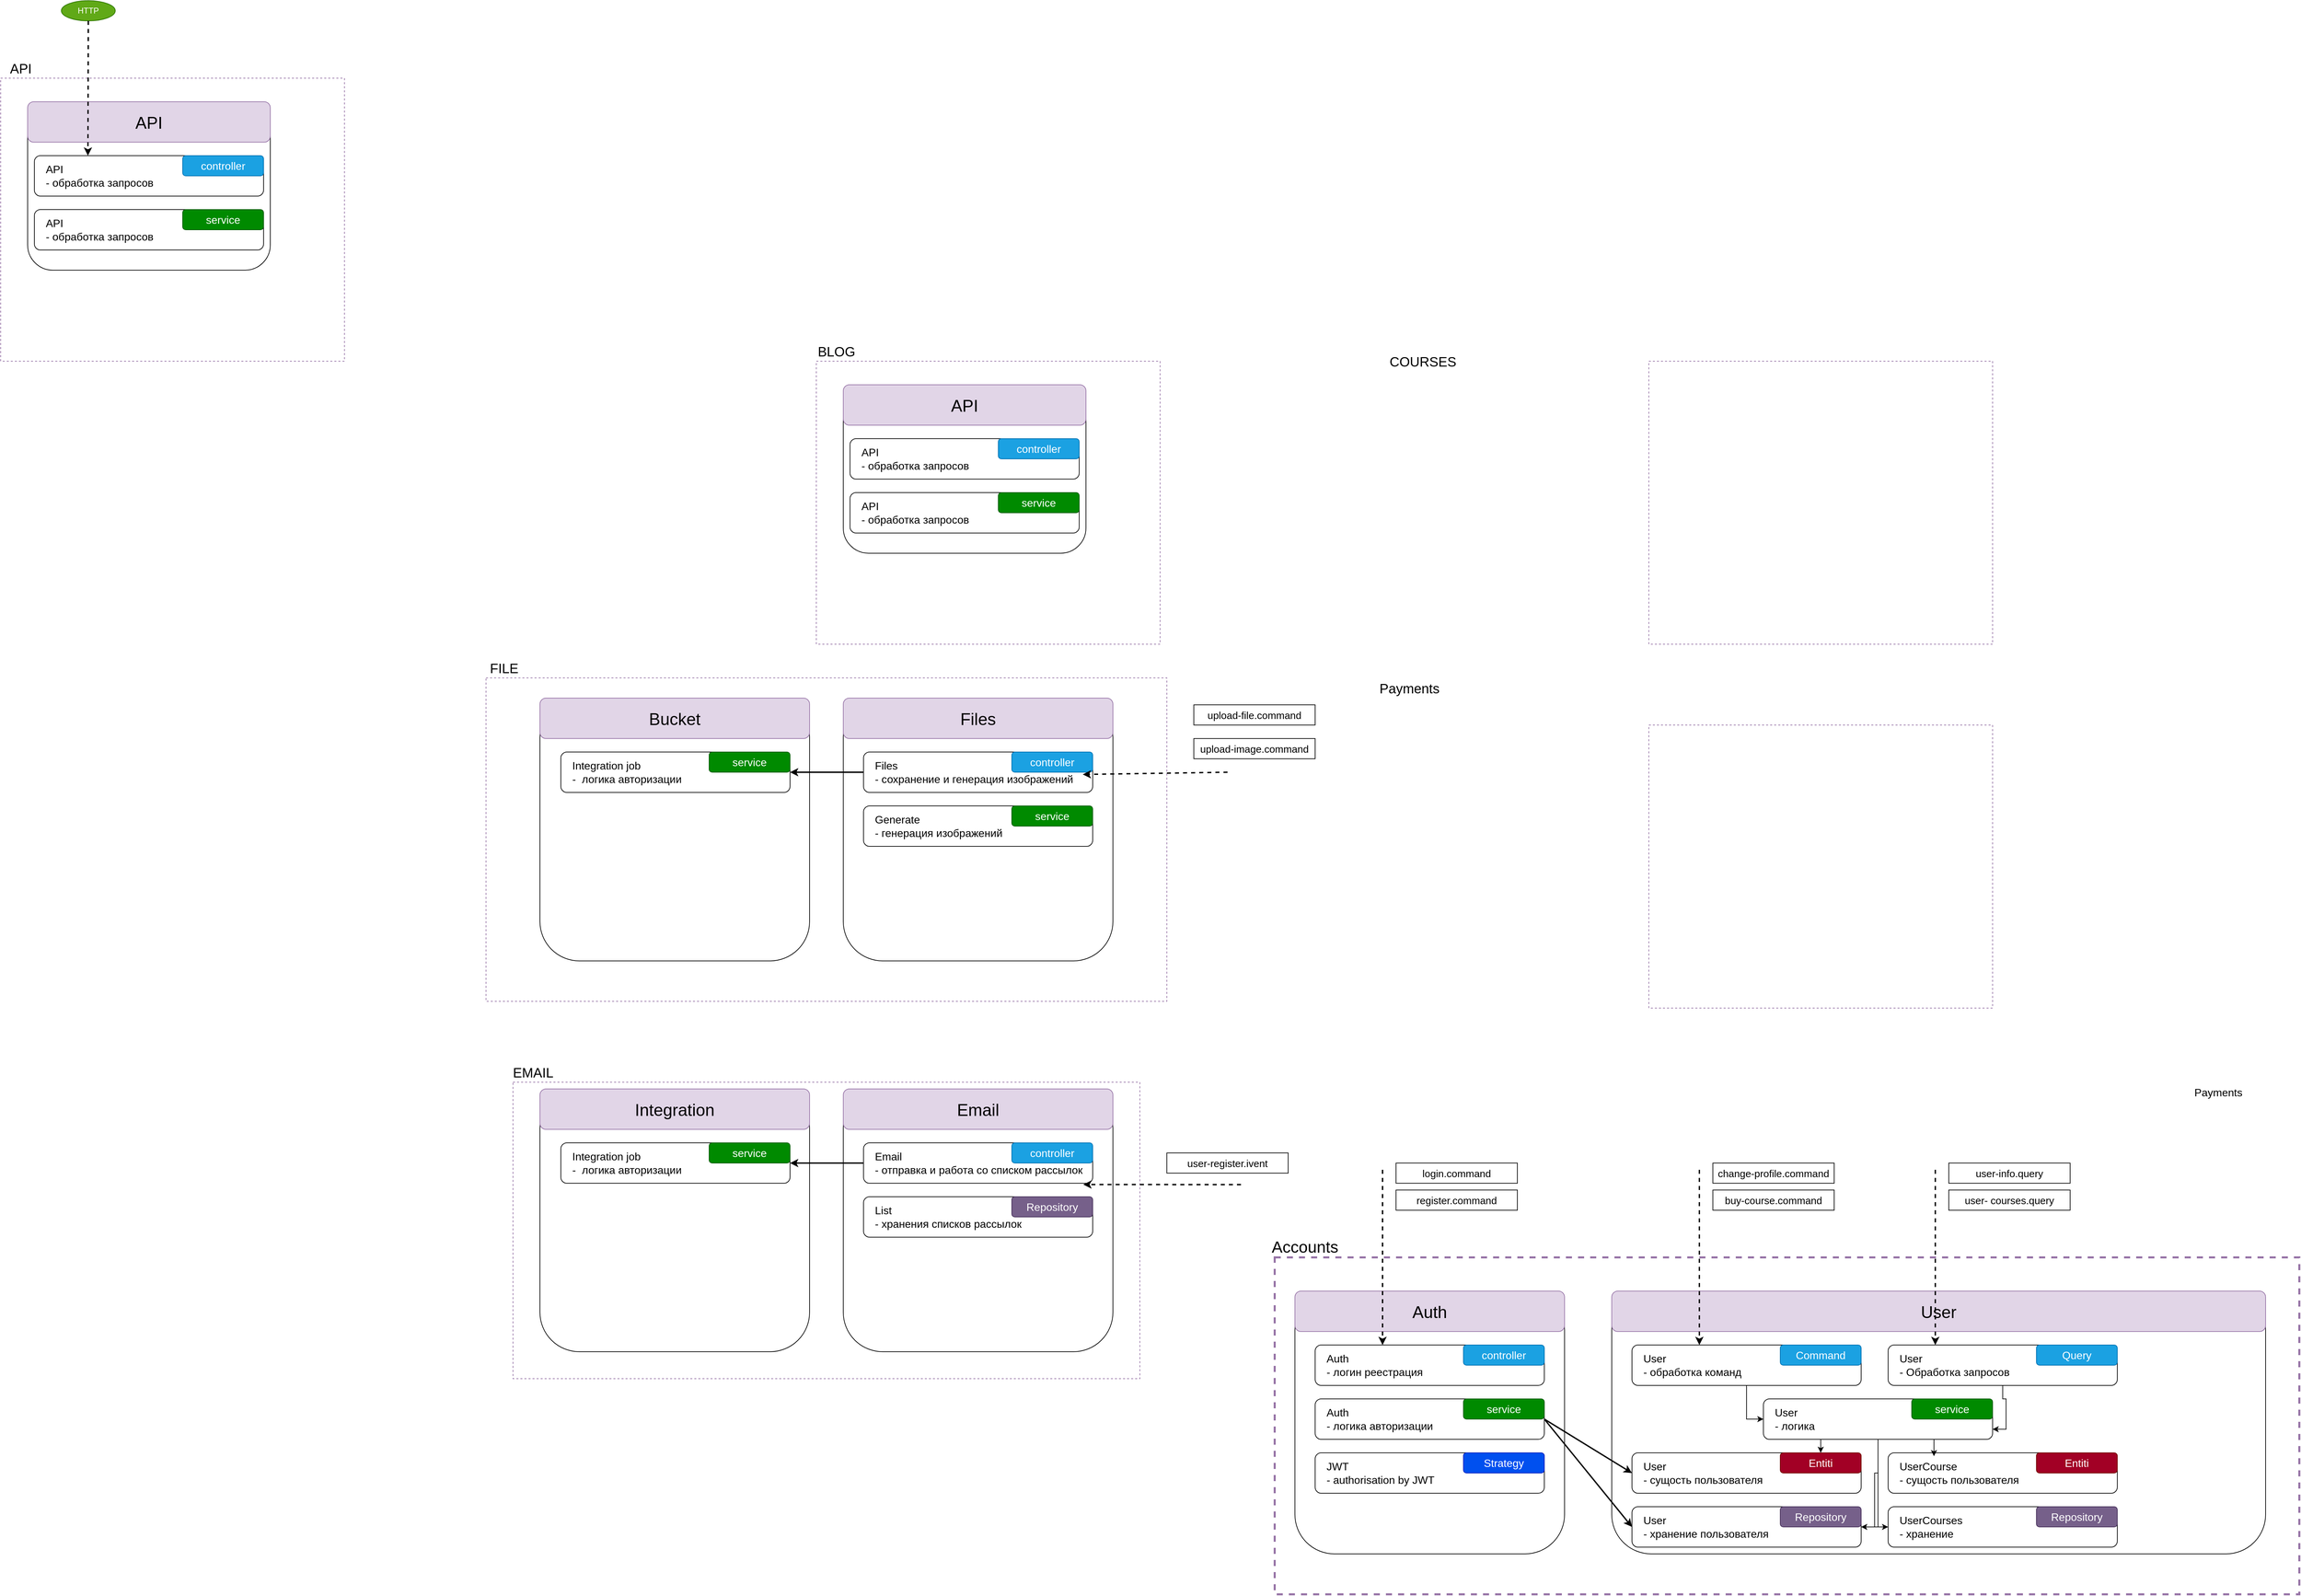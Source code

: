 <mxfile version="24.7.6">
  <diagram name="Страница — 1" id="FXz6Qzg8k4MSJghazMvo">
    <mxGraphModel dx="1529" dy="2035" grid="1" gridSize="10" guides="1" tooltips="1" connect="1" arrows="1" fold="1" page="1" pageScale="1" pageWidth="827" pageHeight="1169" math="0" shadow="0">
      <root>
        <mxCell id="0" />
        <mxCell id="1" parent="0" />
        <mxCell id="1Hry3ucUljuugz8p2C6j-1" value="" style="rounded=1;whiteSpace=wrap;html=1;" parent="1" vertex="1">
          <mxGeometry x="150" y="35" width="360" height="250" as="geometry" />
        </mxCell>
        <mxCell id="1Hry3ucUljuugz8p2C6j-2" value="&lt;font style=&quot;font-size: 25px;&quot;&gt;API&lt;/font&gt;" style="rounded=1;whiteSpace=wrap;html=1;fillColor=#e1d5e7;strokeColor=#9673a6;" parent="1" vertex="1">
          <mxGeometry x="150" y="35" width="360" height="60" as="geometry" />
        </mxCell>
        <mxCell id="1Hry3ucUljuugz8p2C6j-3" value="&lt;font style=&quot;font-size: 16px;&quot;&gt;API&lt;br&gt;- обработка запросов&lt;/font&gt;" style="rounded=1;whiteSpace=wrap;html=1;align=left;spacingLeft=15;" parent="1" vertex="1">
          <mxGeometry x="160" y="115" width="340" height="60" as="geometry" />
        </mxCell>
        <mxCell id="1Hry3ucUljuugz8p2C6j-4" value="&lt;font style=&quot;font-size: 16px;&quot;&gt;API&lt;br&gt;- обработка запросов&lt;/font&gt;" style="rounded=1;whiteSpace=wrap;html=1;align=left;perimeterSpacing=0;spacingLeft=15;" parent="1" vertex="1">
          <mxGeometry x="160" y="195" width="340" height="60" as="geometry" />
        </mxCell>
        <mxCell id="1Hry3ucUljuugz8p2C6j-5" value="&lt;font style=&quot;font-size: 16px;&quot;&gt;controller&lt;/font&gt;" style="rounded=1;whiteSpace=wrap;html=1;fillColor=#1ba1e2;strokeColor=#006EAF;fontColor=#ffffff;" parent="1" vertex="1">
          <mxGeometry x="380" y="115" width="120" height="30" as="geometry" />
        </mxCell>
        <mxCell id="1Hry3ucUljuugz8p2C6j-7" value="&lt;font style=&quot;font-size: 16px;&quot;&gt;service&lt;/font&gt;" style="rounded=1;whiteSpace=wrap;html=1;fillColor=#008a00;strokeColor=#005700;fontColor=#ffffff;" parent="1" vertex="1">
          <mxGeometry x="380" y="195" width="120" height="30" as="geometry" />
        </mxCell>
        <mxCell id="1Hry3ucUljuugz8p2C6j-8" style="edgeStyle=orthogonalEdgeStyle;rounded=0;orthogonalLoop=1;jettySize=auto;html=1;exitX=0.5;exitY=1;exitDx=0;exitDy=0;" parent="1" source="1Hry3ucUljuugz8p2C6j-1" target="1Hry3ucUljuugz8p2C6j-1" edge="1">
          <mxGeometry relative="1" as="geometry" />
        </mxCell>
        <mxCell id="1Hry3ucUljuugz8p2C6j-9" value="HTTP" style="ellipse;whiteSpace=wrap;html=1;fillColor=#60a917;fontColor=#ffffff;strokeColor=#2D7600;" parent="1" vertex="1">
          <mxGeometry x="200" y="-115" width="80" height="30" as="geometry" />
        </mxCell>
        <mxCell id="1Hry3ucUljuugz8p2C6j-15" value="" style="rounded=0;whiteSpace=wrap;html=1;fillColor=none;strokeColor=#9673a6;dashed=1;glass=0;" parent="1" vertex="1">
          <mxGeometry x="110" width="510" height="420" as="geometry" />
        </mxCell>
        <mxCell id="1Hry3ucUljuugz8p2C6j-16" value="&lt;font style=&quot;font-size: 20px;&quot;&gt;API&lt;/font&gt;" style="text;html=1;align=center;verticalAlign=middle;whiteSpace=wrap;rounded=0;" parent="1" vertex="1">
          <mxGeometry x="110" y="-30" width="60" height="30" as="geometry" />
        </mxCell>
        <mxCell id="1Hry3ucUljuugz8p2C6j-19" value="" style="endArrow=classic;html=1;rounded=0;exitX=0.5;exitY=1;exitDx=0;exitDy=0;strokeWidth=2;dashed=1;" parent="1" source="1Hry3ucUljuugz8p2C6j-9" edge="1">
          <mxGeometry width="50" height="50" relative="1" as="geometry">
            <mxPoint x="239.41" y="-65" as="sourcePoint" />
            <mxPoint x="239.41" y="115" as="targetPoint" />
          </mxGeometry>
        </mxCell>
        <mxCell id="1Hry3ucUljuugz8p2C6j-20" value="" style="rounded=1;whiteSpace=wrap;html=1;" parent="1" vertex="1">
          <mxGeometry x="1360" y="455" width="360" height="250" as="geometry" />
        </mxCell>
        <mxCell id="1Hry3ucUljuugz8p2C6j-21" value="&lt;font style=&quot;font-size: 25px;&quot;&gt;API&lt;/font&gt;" style="rounded=1;whiteSpace=wrap;html=1;fillColor=#e1d5e7;strokeColor=#9673a6;" parent="1" vertex="1">
          <mxGeometry x="1360" y="455" width="360" height="60" as="geometry" />
        </mxCell>
        <mxCell id="1Hry3ucUljuugz8p2C6j-22" value="&lt;font style=&quot;font-size: 16px;&quot;&gt;API&lt;br&gt;- обработка запросов&lt;/font&gt;" style="rounded=1;whiteSpace=wrap;html=1;align=left;spacingLeft=15;" parent="1" vertex="1">
          <mxGeometry x="1370" y="535" width="340" height="60" as="geometry" />
        </mxCell>
        <mxCell id="1Hry3ucUljuugz8p2C6j-23" value="&lt;font style=&quot;font-size: 16px;&quot;&gt;API&lt;br&gt;- обработка запросов&lt;/font&gt;" style="rounded=1;whiteSpace=wrap;html=1;align=left;perimeterSpacing=0;spacingLeft=15;" parent="1" vertex="1">
          <mxGeometry x="1370" y="615" width="340" height="60" as="geometry" />
        </mxCell>
        <mxCell id="1Hry3ucUljuugz8p2C6j-24" value="&lt;font style=&quot;font-size: 16px;&quot;&gt;controller&lt;/font&gt;" style="rounded=1;whiteSpace=wrap;html=1;fillColor=#1ba1e2;strokeColor=#006EAF;fontColor=#ffffff;" parent="1" vertex="1">
          <mxGeometry x="1590" y="535" width="120" height="30" as="geometry" />
        </mxCell>
        <mxCell id="1Hry3ucUljuugz8p2C6j-25" value="&lt;font style=&quot;font-size: 16px;&quot;&gt;service&lt;/font&gt;" style="rounded=1;whiteSpace=wrap;html=1;fillColor=#008a00;strokeColor=#005700;fontColor=#ffffff;" parent="1" vertex="1">
          <mxGeometry x="1590" y="615" width="120" height="30" as="geometry" />
        </mxCell>
        <mxCell id="1Hry3ucUljuugz8p2C6j-26" style="edgeStyle=orthogonalEdgeStyle;rounded=0;orthogonalLoop=1;jettySize=auto;html=1;exitX=0.5;exitY=1;exitDx=0;exitDy=0;" parent="1" source="1Hry3ucUljuugz8p2C6j-20" target="1Hry3ucUljuugz8p2C6j-20" edge="1">
          <mxGeometry relative="1" as="geometry" />
        </mxCell>
        <mxCell id="1Hry3ucUljuugz8p2C6j-27" value="" style="rounded=0;whiteSpace=wrap;html=1;fillColor=none;strokeColor=#9673a6;dashed=1;glass=0;" parent="1" vertex="1">
          <mxGeometry x="1320" y="420" width="510" height="420" as="geometry" />
        </mxCell>
        <mxCell id="1Hry3ucUljuugz8p2C6j-28" value="&lt;font style=&quot;font-size: 20px;&quot;&gt;BLOG&lt;/font&gt;" style="text;html=1;align=center;verticalAlign=middle;whiteSpace=wrap;rounded=0;" parent="1" vertex="1">
          <mxGeometry x="1320" y="390" width="60" height="30" as="geometry" />
        </mxCell>
        <mxCell id="1Hry3ucUljuugz8p2C6j-29" value="" style="rounded=0;whiteSpace=wrap;html=1;fillColor=none;strokeColor=#9673a6;dashed=1;glass=0;" parent="1" vertex="1">
          <mxGeometry x="870" y="1490" width="930" height="440" as="geometry" />
        </mxCell>
        <mxCell id="1Hry3ucUljuugz8p2C6j-30" value="&lt;span style=&quot;font-size: 20px;&quot;&gt;EMAIL&lt;/span&gt;" style="text;html=1;align=center;verticalAlign=middle;whiteSpace=wrap;rounded=0;" parent="1" vertex="1">
          <mxGeometry x="870" y="1460" width="60" height="30" as="geometry" />
        </mxCell>
        <mxCell id="1Hry3ucUljuugz8p2C6j-31" value="" style="rounded=0;whiteSpace=wrap;html=1;fillColor=none;strokeColor=#9673a6;dashed=1;glass=0;" parent="1" vertex="1">
          <mxGeometry x="830" y="890" width="1010" height="480" as="geometry" />
        </mxCell>
        <mxCell id="1Hry3ucUljuugz8p2C6j-32" value="&lt;font style=&quot;font-size: 20px;&quot;&gt;FILE&lt;/font&gt;" style="text;html=1;align=center;verticalAlign=middle;whiteSpace=wrap;rounded=0;" parent="1" vertex="1">
          <mxGeometry x="827" y="860" width="60" height="30" as="geometry" />
        </mxCell>
        <mxCell id="1Hry3ucUljuugz8p2C6j-33" value="" style="rounded=0;whiteSpace=wrap;html=1;fillColor=none;strokeColor=#9673a6;dashed=1;glass=0;" parent="1" vertex="1">
          <mxGeometry x="2555" y="420" width="510" height="420" as="geometry" />
        </mxCell>
        <mxCell id="1Hry3ucUljuugz8p2C6j-34" value="&lt;font style=&quot;font-size: 20px;&quot;&gt;COURSES&lt;/font&gt;" style="text;html=1;align=center;verticalAlign=middle;whiteSpace=wrap;rounded=0;" parent="1" vertex="1">
          <mxGeometry x="2190" y="405" width="60" height="30" as="geometry" />
        </mxCell>
        <mxCell id="1Hry3ucUljuugz8p2C6j-35" value="" style="rounded=0;whiteSpace=wrap;html=1;fillColor=none;strokeColor=#9673a6;dashed=1;glass=0;" parent="1" vertex="1">
          <mxGeometry x="2555" y="960" width="510" height="420" as="geometry" />
        </mxCell>
        <mxCell id="1Hry3ucUljuugz8p2C6j-36" value="&lt;font style=&quot;font-size: 20px;&quot;&gt;Payments&lt;/font&gt;" style="text;html=1;align=center;verticalAlign=middle;whiteSpace=wrap;rounded=0;" parent="1" vertex="1">
          <mxGeometry x="2170" y="890" width="60" height="30" as="geometry" />
        </mxCell>
        <mxCell id="1Hry3ucUljuugz8p2C6j-37" value="" style="rounded=0;whiteSpace=wrap;html=1;fillColor=none;strokeColor=#9673a6;dashed=1;glass=0;strokeWidth=3;" parent="1" vertex="1">
          <mxGeometry x="2000" y="1750" width="1520" height="500" as="geometry" />
        </mxCell>
        <mxCell id="1Hry3ucUljuugz8p2C6j-38" value="&lt;font style=&quot;font-size: 24px;&quot;&gt;Accounts&lt;/font&gt;" style="text;html=1;align=center;verticalAlign=middle;whiteSpace=wrap;rounded=0;" parent="1" vertex="1">
          <mxGeometry x="2015" y="1720" width="60" height="30" as="geometry" />
        </mxCell>
        <mxCell id="1Hry3ucUljuugz8p2C6j-39" value="" style="rounded=1;whiteSpace=wrap;html=1;" parent="1" vertex="1">
          <mxGeometry x="2030" y="1800" width="400" height="390" as="geometry" />
        </mxCell>
        <mxCell id="1Hry3ucUljuugz8p2C6j-40" value="&lt;font style=&quot;font-size: 25px;&quot;&gt;Auth&lt;/font&gt;" style="rounded=1;whiteSpace=wrap;html=1;fillColor=#e1d5e7;strokeColor=#9673a6;" parent="1" vertex="1">
          <mxGeometry x="2030" y="1800" width="400" height="60" as="geometry" />
        </mxCell>
        <mxCell id="1Hry3ucUljuugz8p2C6j-41" value="&lt;font style=&quot;font-size: 16px;&quot;&gt;Auth&lt;br&gt;- логин реестрация&lt;/font&gt;" style="rounded=1;whiteSpace=wrap;html=1;align=left;spacingLeft=15;" parent="1" vertex="1">
          <mxGeometry x="2060" y="1880" width="340" height="60" as="geometry" />
        </mxCell>
        <mxCell id="1Hry3ucUljuugz8p2C6j-42" value="&lt;font style=&quot;font-size: 16px;&quot;&gt;Auth&lt;br&gt;- логика авторизации&lt;/font&gt;" style="rounded=1;whiteSpace=wrap;html=1;align=left;perimeterSpacing=0;spacingLeft=15;" parent="1" vertex="1">
          <mxGeometry x="2060" y="1960" width="340" height="60" as="geometry" />
        </mxCell>
        <mxCell id="1Hry3ucUljuugz8p2C6j-43" value="&lt;font style=&quot;font-size: 16px;&quot;&gt;controller&lt;/font&gt;" style="rounded=1;whiteSpace=wrap;html=1;fillColor=#1ba1e2;strokeColor=#006EAF;fontColor=#ffffff;" parent="1" vertex="1">
          <mxGeometry x="2280" y="1880" width="120" height="30" as="geometry" />
        </mxCell>
        <mxCell id="1Hry3ucUljuugz8p2C6j-44" value="&lt;font style=&quot;font-size: 16px;&quot;&gt;service&lt;/font&gt;" style="rounded=1;whiteSpace=wrap;html=1;fillColor=#008a00;strokeColor=#005700;fontColor=#ffffff;" parent="1" vertex="1">
          <mxGeometry x="2280" y="1960" width="120" height="30" as="geometry" />
        </mxCell>
        <mxCell id="1Hry3ucUljuugz8p2C6j-45" value="" style="rounded=1;whiteSpace=wrap;html=1;" parent="1" vertex="1">
          <mxGeometry x="2500" y="1800" width="970" height="390" as="geometry" />
        </mxCell>
        <mxCell id="1Hry3ucUljuugz8p2C6j-46" value="&lt;font style=&quot;font-size: 25px;&quot;&gt;User&lt;/font&gt;" style="rounded=1;whiteSpace=wrap;html=1;fillColor=#e1d5e7;strokeColor=#9673a6;" parent="1" vertex="1">
          <mxGeometry x="2500" y="1800" width="970" height="60" as="geometry" />
        </mxCell>
        <mxCell id="6yJq3ko6eaw6hAJMVquD-14" style="edgeStyle=orthogonalEdgeStyle;rounded=0;orthogonalLoop=1;jettySize=auto;html=1;exitX=0.5;exitY=1;exitDx=0;exitDy=0;entryX=0;entryY=0.5;entryDx=0;entryDy=0;" edge="1" parent="1" source="1Hry3ucUljuugz8p2C6j-47" target="6yJq3ko6eaw6hAJMVquD-12">
          <mxGeometry relative="1" as="geometry" />
        </mxCell>
        <mxCell id="1Hry3ucUljuugz8p2C6j-47" value="&lt;font style=&quot;font-size: 16px;&quot;&gt;User&lt;br&gt;- обработка команд&lt;/font&gt;" style="rounded=1;whiteSpace=wrap;html=1;align=left;spacingLeft=15;" parent="1" vertex="1">
          <mxGeometry x="2530" y="1880" width="340" height="60" as="geometry" />
        </mxCell>
        <mxCell id="1Hry3ucUljuugz8p2C6j-48" value="&lt;font style=&quot;font-size: 16px;&quot;&gt;User&lt;br&gt;- хранение пользователя&lt;/font&gt;" style="rounded=1;whiteSpace=wrap;html=1;align=left;perimeterSpacing=0;spacingLeft=15;" parent="1" vertex="1">
          <mxGeometry x="2530" y="2120" width="340" height="60" as="geometry" />
        </mxCell>
        <mxCell id="1Hry3ucUljuugz8p2C6j-49" value="&lt;font style=&quot;font-size: 16px;&quot;&gt;Command&lt;/font&gt;" style="rounded=1;whiteSpace=wrap;html=1;fillColor=#1ba1e2;strokeColor=#006EAF;fontColor=#ffffff;" parent="1" vertex="1">
          <mxGeometry x="2750" y="1880" width="120" height="30" as="geometry" />
        </mxCell>
        <mxCell id="1Hry3ucUljuugz8p2C6j-50" value="&lt;span style=&quot;font-size: 16px;&quot;&gt;Repository&lt;/span&gt;" style="rounded=1;whiteSpace=wrap;html=1;fillColor=#76608a;strokeColor=#432D57;fontColor=#ffffff;" parent="1" vertex="1">
          <mxGeometry x="2750" y="2120" width="120" height="30" as="geometry" />
        </mxCell>
        <mxCell id="1Hry3ucUljuugz8p2C6j-56" value="&lt;font style=&quot;font-size: 16px;&quot;&gt;User&lt;/font&gt;&lt;div&gt;&lt;font style=&quot;font-size: 16px;&quot;&gt;- сущость пользователя&lt;/font&gt;&lt;/div&gt;" style="rounded=1;whiteSpace=wrap;html=1;align=left;perimeterSpacing=0;spacingLeft=15;" parent="1" vertex="1">
          <mxGeometry x="2530" y="2040" width="340" height="60" as="geometry" />
        </mxCell>
        <mxCell id="1Hry3ucUljuugz8p2C6j-57" value="&lt;span style=&quot;font-size: 16px;&quot;&gt;Entiti&lt;/span&gt;" style="rounded=1;whiteSpace=wrap;html=1;fillColor=#a20025;strokeColor=#6F0000;fontColor=#ffffff;" parent="1" vertex="1">
          <mxGeometry x="2750" y="2040" width="120" height="30" as="geometry" />
        </mxCell>
        <mxCell id="1Hry3ucUljuugz8p2C6j-61" value="" style="endArrow=classic;html=1;rounded=0;exitX=1;exitY=0.5;exitDx=0;exitDy=0;entryX=0;entryY=0.5;entryDx=0;entryDy=0;strokeWidth=2;" parent="1" source="1Hry3ucUljuugz8p2C6j-42" target="1Hry3ucUljuugz8p2C6j-56" edge="1">
          <mxGeometry width="50" height="50" relative="1" as="geometry">
            <mxPoint x="2440" y="2120" as="sourcePoint" />
            <mxPoint x="2490" y="2070" as="targetPoint" />
          </mxGeometry>
        </mxCell>
        <mxCell id="1Hry3ucUljuugz8p2C6j-62" value="" style="endArrow=classic;html=1;rounded=0;exitX=1;exitY=0.5;exitDx=0;exitDy=0;entryX=0;entryY=0.5;entryDx=0;entryDy=0;strokeWidth=2;" parent="1" source="1Hry3ucUljuugz8p2C6j-42" target="1Hry3ucUljuugz8p2C6j-48" edge="1">
          <mxGeometry width="50" height="50" relative="1" as="geometry">
            <mxPoint x="2410" y="2000" as="sourcePoint" />
            <mxPoint x="2540" y="2000" as="targetPoint" />
          </mxGeometry>
        </mxCell>
        <mxCell id="1Hry3ucUljuugz8p2C6j-63" value="&lt;font style=&quot;font-size: 16px;&quot;&gt;JWT&lt;br&gt;- authorisation by JWT&lt;/font&gt;" style="rounded=1;whiteSpace=wrap;html=1;align=left;perimeterSpacing=0;spacingLeft=15;" parent="1" vertex="1">
          <mxGeometry x="2060" y="2040" width="340" height="60" as="geometry" />
        </mxCell>
        <mxCell id="1Hry3ucUljuugz8p2C6j-64" value="&lt;span style=&quot;font-size: 16px;&quot;&gt;Strategy&lt;/span&gt;" style="rounded=1;whiteSpace=wrap;html=1;fillColor=#0050ef;strokeColor=#001DBC;fontColor=#ffffff;" parent="1" vertex="1">
          <mxGeometry x="2280" y="2040" width="120" height="30" as="geometry" />
        </mxCell>
        <mxCell id="NOx0zix0NdKzNJuwrrX9-1" value="" style="endArrow=classic;html=1;rounded=0;strokeWidth=2;dashed=1;" parent="1" edge="1">
          <mxGeometry width="50" height="50" relative="1" as="geometry">
            <mxPoint x="2160" y="1620" as="sourcePoint" />
            <mxPoint x="2160" y="1880" as="targetPoint" />
          </mxGeometry>
        </mxCell>
        <mxCell id="NOx0zix0NdKzNJuwrrX9-2" value="&lt;font style=&quot;font-size: 15px;&quot;&gt;login.command&lt;/font&gt;" style="rounded=0;whiteSpace=wrap;html=1;" parent="1" vertex="1">
          <mxGeometry x="2180" y="1610" width="180" height="30" as="geometry" />
        </mxCell>
        <mxCell id="NOx0zix0NdKzNJuwrrX9-3" value="&lt;font style=&quot;font-size: 15px;&quot;&gt;register.command&lt;/font&gt;" style="rounded=0;whiteSpace=wrap;html=1;" parent="1" vertex="1">
          <mxGeometry x="2180" y="1650" width="180" height="30" as="geometry" />
        </mxCell>
        <mxCell id="NOx0zix0NdKzNJuwrrX9-4" value="" style="endArrow=classic;html=1;rounded=0;strokeWidth=2;dashed=1;" parent="1" edge="1">
          <mxGeometry width="50" height="50" relative="1" as="geometry">
            <mxPoint x="2630" y="1620" as="sourcePoint" />
            <mxPoint x="2630" y="1880" as="targetPoint" />
          </mxGeometry>
        </mxCell>
        <mxCell id="NOx0zix0NdKzNJuwrrX9-9" value="&lt;font style=&quot;font-size: 16px;&quot;&gt;Payments&lt;/font&gt;" style="text;html=1;align=center;verticalAlign=middle;whiteSpace=wrap;rounded=0;" parent="1" vertex="1">
          <mxGeometry x="3320" y="1490" width="160" height="30" as="geometry" />
        </mxCell>
        <mxCell id="NOx0zix0NdKzNJuwrrX9-10" value="" style="rounded=1;whiteSpace=wrap;html=1;" parent="1" vertex="1">
          <mxGeometry x="910" y="1500" width="400" height="390" as="geometry" />
        </mxCell>
        <mxCell id="NOx0zix0NdKzNJuwrrX9-11" value="&lt;font style=&quot;font-size: 25px;&quot;&gt;Integration&lt;/font&gt;" style="rounded=1;whiteSpace=wrap;html=1;fillColor=#e1d5e7;strokeColor=#9673a6;" parent="1" vertex="1">
          <mxGeometry x="910" y="1500" width="400" height="60" as="geometry" />
        </mxCell>
        <mxCell id="NOx0zix0NdKzNJuwrrX9-12" value="" style="rounded=1;whiteSpace=wrap;html=1;" parent="1" vertex="1">
          <mxGeometry x="1360" y="1500" width="400" height="390" as="geometry" />
        </mxCell>
        <mxCell id="NOx0zix0NdKzNJuwrrX9-13" value="&lt;font style=&quot;font-size: 25px;&quot;&gt;Email&lt;/font&gt;" style="rounded=1;whiteSpace=wrap;html=1;fillColor=#e1d5e7;strokeColor=#9673a6;" parent="1" vertex="1">
          <mxGeometry x="1360" y="1500" width="400" height="60" as="geometry" />
        </mxCell>
        <mxCell id="NOx0zix0NdKzNJuwrrX9-14" value="&lt;font style=&quot;font-size: 16px;&quot;&gt;Email&lt;br&gt;- отправка и работа со списком рассылок&lt;/font&gt;" style="rounded=1;whiteSpace=wrap;html=1;align=left;spacingLeft=15;" parent="1" vertex="1">
          <mxGeometry x="1390" y="1580" width="340" height="60" as="geometry" />
        </mxCell>
        <mxCell id="NOx0zix0NdKzNJuwrrX9-15" value="&lt;font style=&quot;font-size: 16px;&quot;&gt;controller&lt;/font&gt;" style="rounded=1;whiteSpace=wrap;html=1;fillColor=#1ba1e2;strokeColor=#006EAF;fontColor=#ffffff;" parent="1" vertex="1">
          <mxGeometry x="1610" y="1580" width="120" height="30" as="geometry" />
        </mxCell>
        <mxCell id="NOx0zix0NdKzNJuwrrX9-16" value="&lt;font style=&quot;font-size: 16px;&quot;&gt;List&lt;br&gt;- хранения списков рассылок&lt;/font&gt;" style="rounded=1;whiteSpace=wrap;html=1;align=left;spacingLeft=15;" parent="1" vertex="1">
          <mxGeometry x="1390" y="1660" width="340" height="60" as="geometry" />
        </mxCell>
        <mxCell id="NOx0zix0NdKzNJuwrrX9-18" value="&lt;span style=&quot;font-size: 16px;&quot;&gt;Repository&lt;/span&gt;" style="rounded=1;whiteSpace=wrap;html=1;fillColor=#76608a;strokeColor=#432D57;fontColor=#ffffff;" parent="1" vertex="1">
          <mxGeometry x="1610" y="1660" width="120" height="30" as="geometry" />
        </mxCell>
        <mxCell id="NOx0zix0NdKzNJuwrrX9-19" value="&lt;font style=&quot;font-size: 16px;&quot;&gt;Integration job&lt;br&gt;-&amp;nbsp; логика авторизации&lt;/font&gt;" style="rounded=1;whiteSpace=wrap;html=1;align=left;perimeterSpacing=0;spacingLeft=15;" parent="1" vertex="1">
          <mxGeometry x="941" y="1580" width="340" height="60" as="geometry" />
        </mxCell>
        <mxCell id="NOx0zix0NdKzNJuwrrX9-20" value="&lt;font style=&quot;font-size: 16px;&quot;&gt;service&lt;/font&gt;" style="rounded=1;whiteSpace=wrap;html=1;fillColor=#008a00;strokeColor=#005700;fontColor=#ffffff;" parent="1" vertex="1">
          <mxGeometry x="1161" y="1580" width="120" height="30" as="geometry" />
        </mxCell>
        <mxCell id="NOx0zix0NdKzNJuwrrX9-21" value="" style="endArrow=classic;html=1;rounded=0;exitX=0;exitY=0.5;exitDx=0;exitDy=0;entryX=1;entryY=0.5;entryDx=0;entryDy=0;strokeWidth=2;" parent="1" source="NOx0zix0NdKzNJuwrrX9-14" target="NOx0zix0NdKzNJuwrrX9-19" edge="1">
          <mxGeometry width="50" height="50" relative="1" as="geometry">
            <mxPoint x="1310" y="1630" as="sourcePoint" />
            <mxPoint x="1360" y="1580" as="targetPoint" />
          </mxGeometry>
        </mxCell>
        <mxCell id="NOx0zix0NdKzNJuwrrX9-22" value="" style="rounded=1;whiteSpace=wrap;html=1;" parent="1" vertex="1">
          <mxGeometry x="910" y="920" width="400" height="390" as="geometry" />
        </mxCell>
        <mxCell id="NOx0zix0NdKzNJuwrrX9-23" value="" style="rounded=1;whiteSpace=wrap;html=1;" parent="1" vertex="1">
          <mxGeometry x="1360" y="920" width="400" height="390" as="geometry" />
        </mxCell>
        <mxCell id="NOx0zix0NdKzNJuwrrX9-24" value="&lt;font style=&quot;font-size: 25px;&quot;&gt;Files&lt;/font&gt;" style="rounded=1;whiteSpace=wrap;html=1;fillColor=#e1d5e7;strokeColor=#9673a6;" parent="1" vertex="1">
          <mxGeometry x="1360" y="920" width="400" height="60" as="geometry" />
        </mxCell>
        <mxCell id="NOx0zix0NdKzNJuwrrX9-25" value="&lt;font style=&quot;font-size: 16px;&quot;&gt;Files&lt;br&gt;- сохранение и генерация изображений&lt;/font&gt;" style="rounded=1;whiteSpace=wrap;html=1;align=left;spacingLeft=15;" parent="1" vertex="1">
          <mxGeometry x="1390" y="1000" width="340" height="60" as="geometry" />
        </mxCell>
        <mxCell id="NOx0zix0NdKzNJuwrrX9-26" value="&lt;font style=&quot;font-size: 16px;&quot;&gt;controller&lt;/font&gt;" style="rounded=1;whiteSpace=wrap;html=1;fillColor=#1ba1e2;strokeColor=#006EAF;fontColor=#ffffff;" parent="1" vertex="1">
          <mxGeometry x="1610" y="1000" width="120" height="30" as="geometry" />
        </mxCell>
        <mxCell id="NOx0zix0NdKzNJuwrrX9-27" value="&lt;font style=&quot;font-size: 16px;&quot;&gt;Generate&lt;br&gt;- генерация изображений&lt;/font&gt;" style="rounded=1;whiteSpace=wrap;html=1;align=left;spacingLeft=15;" parent="1" vertex="1">
          <mxGeometry x="1390" y="1080" width="340" height="60" as="geometry" />
        </mxCell>
        <mxCell id="NOx0zix0NdKzNJuwrrX9-29" value="&lt;font style=&quot;font-size: 16px;&quot;&gt;Integration job&lt;br&gt;-&amp;nbsp; логика авторизации&lt;/font&gt;" style="rounded=1;whiteSpace=wrap;html=1;align=left;perimeterSpacing=0;spacingLeft=15;" parent="1" vertex="1">
          <mxGeometry x="941" y="1000" width="340" height="60" as="geometry" />
        </mxCell>
        <mxCell id="NOx0zix0NdKzNJuwrrX9-30" value="&lt;font style=&quot;font-size: 16px;&quot;&gt;service&lt;/font&gt;" style="rounded=1;whiteSpace=wrap;html=1;fillColor=#008a00;strokeColor=#005700;fontColor=#ffffff;" parent="1" vertex="1">
          <mxGeometry x="1161" y="1000" width="120" height="30" as="geometry" />
        </mxCell>
        <mxCell id="NOx0zix0NdKzNJuwrrX9-31" value="" style="endArrow=classic;html=1;rounded=0;exitX=0;exitY=0.5;exitDx=0;exitDy=0;entryX=1;entryY=0.5;entryDx=0;entryDy=0;strokeWidth=2;" parent="1" source="NOx0zix0NdKzNJuwrrX9-25" target="NOx0zix0NdKzNJuwrrX9-29" edge="1">
          <mxGeometry width="50" height="50" relative="1" as="geometry">
            <mxPoint x="1310" y="1050" as="sourcePoint" />
            <mxPoint x="1360" y="1000" as="targetPoint" />
          </mxGeometry>
        </mxCell>
        <mxCell id="NOx0zix0NdKzNJuwrrX9-32" value="&lt;font style=&quot;font-size: 25px;&quot;&gt;Bucket&lt;/font&gt;" style="rounded=1;whiteSpace=wrap;html=1;fillColor=#e1d5e7;strokeColor=#9673a6;" parent="1" vertex="1">
          <mxGeometry x="910" y="920" width="400" height="60" as="geometry" />
        </mxCell>
        <mxCell id="NOx0zix0NdKzNJuwrrX9-33" value="&lt;font style=&quot;font-size: 16px;&quot;&gt;service&lt;/font&gt;" style="rounded=1;whiteSpace=wrap;html=1;fillColor=#008a00;strokeColor=#005700;fontColor=#ffffff;" parent="1" vertex="1">
          <mxGeometry x="1610" y="1080" width="120" height="30" as="geometry" />
        </mxCell>
        <mxCell id="NOx0zix0NdKzNJuwrrX9-34" value="&lt;font style=&quot;font-size: 15px;&quot;&gt;change-profile.command&lt;/font&gt;" style="rounded=0;whiteSpace=wrap;html=1;" parent="1" vertex="1">
          <mxGeometry x="2650" y="1610" width="180" height="30" as="geometry" />
        </mxCell>
        <mxCell id="NOx0zix0NdKzNJuwrrX9-35" value="" style="endArrow=classic;html=1;rounded=0;strokeWidth=2;dashed=1;entryX=0.877;entryY=1.11;entryDx=0;entryDy=0;entryPerimeter=0;" parent="1" target="NOx0zix0NdKzNJuwrrX9-26" edge="1">
          <mxGeometry width="50" height="50" relative="1" as="geometry">
            <mxPoint x="1930" y="1030" as="sourcePoint" />
            <mxPoint x="1875" y="1250" as="targetPoint" />
          </mxGeometry>
        </mxCell>
        <mxCell id="NOx0zix0NdKzNJuwrrX9-36" value="&lt;font style=&quot;font-size: 15px;&quot;&gt;upload-file.command&lt;/font&gt;" style="rounded=0;whiteSpace=wrap;html=1;" parent="1" vertex="1">
          <mxGeometry x="1880" y="930" width="180" height="30" as="geometry" />
        </mxCell>
        <mxCell id="NOx0zix0NdKzNJuwrrX9-37" value="&lt;font style=&quot;font-size: 15px;&quot;&gt;upload-image.command&lt;/font&gt;" style="rounded=0;whiteSpace=wrap;html=1;" parent="1" vertex="1">
          <mxGeometry x="1880" y="980" width="180" height="30" as="geometry" />
        </mxCell>
        <mxCell id="NOx0zix0NdKzNJuwrrX9-38" value="" style="endArrow=classic;html=1;rounded=0;strokeWidth=2;dashed=1;entryX=0.959;entryY=1.031;entryDx=0;entryDy=0;entryPerimeter=0;" parent="1" target="NOx0zix0NdKzNJuwrrX9-14" edge="1">
          <mxGeometry width="50" height="50" relative="1" as="geometry">
            <mxPoint x="1950" y="1642" as="sourcePoint" />
            <mxPoint x="1830" y="1835" as="targetPoint" />
          </mxGeometry>
        </mxCell>
        <mxCell id="NOx0zix0NdKzNJuwrrX9-40" value="&lt;font style=&quot;font-size: 15px;&quot;&gt;user-register.ivent&lt;/font&gt;" style="rounded=0;whiteSpace=wrap;html=1;" parent="1" vertex="1">
          <mxGeometry x="1840" y="1595" width="180" height="30" as="geometry" />
        </mxCell>
        <mxCell id="6yJq3ko6eaw6hAJMVquD-15" style="edgeStyle=orthogonalEdgeStyle;rounded=0;orthogonalLoop=1;jettySize=auto;html=1;exitX=0.5;exitY=1;exitDx=0;exitDy=0;entryX=1;entryY=0.75;entryDx=0;entryDy=0;" edge="1" parent="1" source="6yJq3ko6eaw6hAJMVquD-1" target="6yJq3ko6eaw6hAJMVquD-12">
          <mxGeometry relative="1" as="geometry" />
        </mxCell>
        <mxCell id="6yJq3ko6eaw6hAJMVquD-1" value="&lt;font style=&quot;font-size: 16px;&quot;&gt;User&lt;br&gt;- Обработка запросов&lt;/font&gt;" style="rounded=1;whiteSpace=wrap;html=1;align=left;spacingLeft=15;" vertex="1" parent="1">
          <mxGeometry x="2910" y="1880" width="340" height="60" as="geometry" />
        </mxCell>
        <mxCell id="6yJq3ko6eaw6hAJMVquD-2" value="&lt;font style=&quot;font-size: 16px;&quot;&gt;Query&lt;/font&gt;" style="rounded=1;whiteSpace=wrap;html=1;fillColor=#1ba1e2;strokeColor=#006EAF;fontColor=#ffffff;" vertex="1" parent="1">
          <mxGeometry x="3130" y="1880" width="120" height="30" as="geometry" />
        </mxCell>
        <mxCell id="6yJq3ko6eaw6hAJMVquD-3" value="" style="endArrow=classic;html=1;rounded=0;strokeWidth=2;dashed=1;" edge="1" parent="1">
          <mxGeometry width="50" height="50" relative="1" as="geometry">
            <mxPoint x="2980" y="1620" as="sourcePoint" />
            <mxPoint x="2980" y="1880" as="targetPoint" />
          </mxGeometry>
        </mxCell>
        <mxCell id="6yJq3ko6eaw6hAJMVquD-4" value="&lt;font style=&quot;font-size: 15px;&quot;&gt;user-info.query&lt;/font&gt;" style="rounded=0;whiteSpace=wrap;html=1;" vertex="1" parent="1">
          <mxGeometry x="3000" y="1610" width="180" height="30" as="geometry" />
        </mxCell>
        <mxCell id="6yJq3ko6eaw6hAJMVquD-5" value="&lt;font style=&quot;font-size: 15px;&quot;&gt;user- courses.query&lt;/font&gt;" style="rounded=0;whiteSpace=wrap;html=1;" vertex="1" parent="1">
          <mxGeometry x="3000" y="1650" width="180" height="30" as="geometry" />
        </mxCell>
        <mxCell id="6yJq3ko6eaw6hAJMVquD-6" value="&lt;font style=&quot;font-size: 15px;&quot;&gt;buy-course.command&lt;/font&gt;" style="rounded=0;whiteSpace=wrap;html=1;" vertex="1" parent="1">
          <mxGeometry x="2650" y="1650" width="180" height="30" as="geometry" />
        </mxCell>
        <mxCell id="6yJq3ko6eaw6hAJMVquD-7" value="&lt;font style=&quot;font-size: 16px;&quot;&gt;UserCourses&lt;br&gt;- хранение&amp;nbsp;&lt;/font&gt;" style="rounded=1;whiteSpace=wrap;html=1;align=left;perimeterSpacing=0;spacingLeft=15;" vertex="1" parent="1">
          <mxGeometry x="2910" y="2120" width="340" height="60" as="geometry" />
        </mxCell>
        <mxCell id="6yJq3ko6eaw6hAJMVquD-8" value="&lt;span style=&quot;font-size: 16px;&quot;&gt;Repository&lt;/span&gt;" style="rounded=1;whiteSpace=wrap;html=1;fillColor=#76608a;strokeColor=#432D57;fontColor=#ffffff;" vertex="1" parent="1">
          <mxGeometry x="3130" y="2120" width="120" height="30" as="geometry" />
        </mxCell>
        <mxCell id="6yJq3ko6eaw6hAJMVquD-9" value="&lt;font style=&quot;font-size: 16px;&quot;&gt;UserCourse&lt;/font&gt;&lt;div&gt;&lt;font style=&quot;font-size: 16px;&quot;&gt;- сущость пользователя&lt;/font&gt;&lt;/div&gt;" style="rounded=1;whiteSpace=wrap;html=1;align=left;perimeterSpacing=0;spacingLeft=15;" vertex="1" parent="1">
          <mxGeometry x="2910" y="2040" width="340" height="60" as="geometry" />
        </mxCell>
        <mxCell id="6yJq3ko6eaw6hAJMVquD-10" value="&lt;span style=&quot;font-size: 16px;&quot;&gt;Entiti&lt;/span&gt;" style="rounded=1;whiteSpace=wrap;html=1;fillColor=#a20025;strokeColor=#6F0000;fontColor=#ffffff;" vertex="1" parent="1">
          <mxGeometry x="3130" y="2040" width="120" height="30" as="geometry" />
        </mxCell>
        <mxCell id="6yJq3ko6eaw6hAJMVquD-16" style="edgeStyle=orthogonalEdgeStyle;rounded=0;orthogonalLoop=1;jettySize=auto;html=1;exitX=0.25;exitY=1;exitDx=0;exitDy=0;entryX=0.5;entryY=0;entryDx=0;entryDy=0;" edge="1" parent="1" source="6yJq3ko6eaw6hAJMVquD-12" target="1Hry3ucUljuugz8p2C6j-57">
          <mxGeometry relative="1" as="geometry" />
        </mxCell>
        <mxCell id="6yJq3ko6eaw6hAJMVquD-18" style="edgeStyle=orthogonalEdgeStyle;rounded=0;orthogonalLoop=1;jettySize=auto;html=1;exitX=0.5;exitY=1;exitDx=0;exitDy=0;entryX=1;entryY=0.5;entryDx=0;entryDy=0;" edge="1" parent="1" source="6yJq3ko6eaw6hAJMVquD-12" target="1Hry3ucUljuugz8p2C6j-48">
          <mxGeometry relative="1" as="geometry" />
        </mxCell>
        <mxCell id="6yJq3ko6eaw6hAJMVquD-19" style="edgeStyle=orthogonalEdgeStyle;rounded=0;orthogonalLoop=1;jettySize=auto;html=1;exitX=0.5;exitY=1;exitDx=0;exitDy=0;entryX=0;entryY=0.5;entryDx=0;entryDy=0;" edge="1" parent="1" source="6yJq3ko6eaw6hAJMVquD-12" target="6yJq3ko6eaw6hAJMVquD-7">
          <mxGeometry relative="1" as="geometry" />
        </mxCell>
        <mxCell id="6yJq3ko6eaw6hAJMVquD-12" value="&lt;font style=&quot;font-size: 16px;&quot;&gt;User&lt;br&gt;- логика&amp;nbsp;&lt;/font&gt;" style="rounded=1;whiteSpace=wrap;html=1;align=left;perimeterSpacing=0;spacingLeft=15;" vertex="1" parent="1">
          <mxGeometry x="2725" y="1960" width="340" height="60" as="geometry" />
        </mxCell>
        <mxCell id="6yJq3ko6eaw6hAJMVquD-13" value="&lt;font style=&quot;font-size: 16px;&quot;&gt;service&lt;/font&gt;" style="rounded=1;whiteSpace=wrap;html=1;fillColor=#008a00;strokeColor=#005700;fontColor=#ffffff;" vertex="1" parent="1">
          <mxGeometry x="2945" y="1960" width="120" height="30" as="geometry" />
        </mxCell>
        <mxCell id="6yJq3ko6eaw6hAJMVquD-17" style="edgeStyle=orthogonalEdgeStyle;rounded=0;orthogonalLoop=1;jettySize=auto;html=1;exitX=0.75;exitY=1;exitDx=0;exitDy=0;entryX=0.2;entryY=0.083;entryDx=0;entryDy=0;entryPerimeter=0;" edge="1" parent="1" source="6yJq3ko6eaw6hAJMVquD-12" target="6yJq3ko6eaw6hAJMVquD-9">
          <mxGeometry relative="1" as="geometry" />
        </mxCell>
      </root>
    </mxGraphModel>
  </diagram>
</mxfile>

